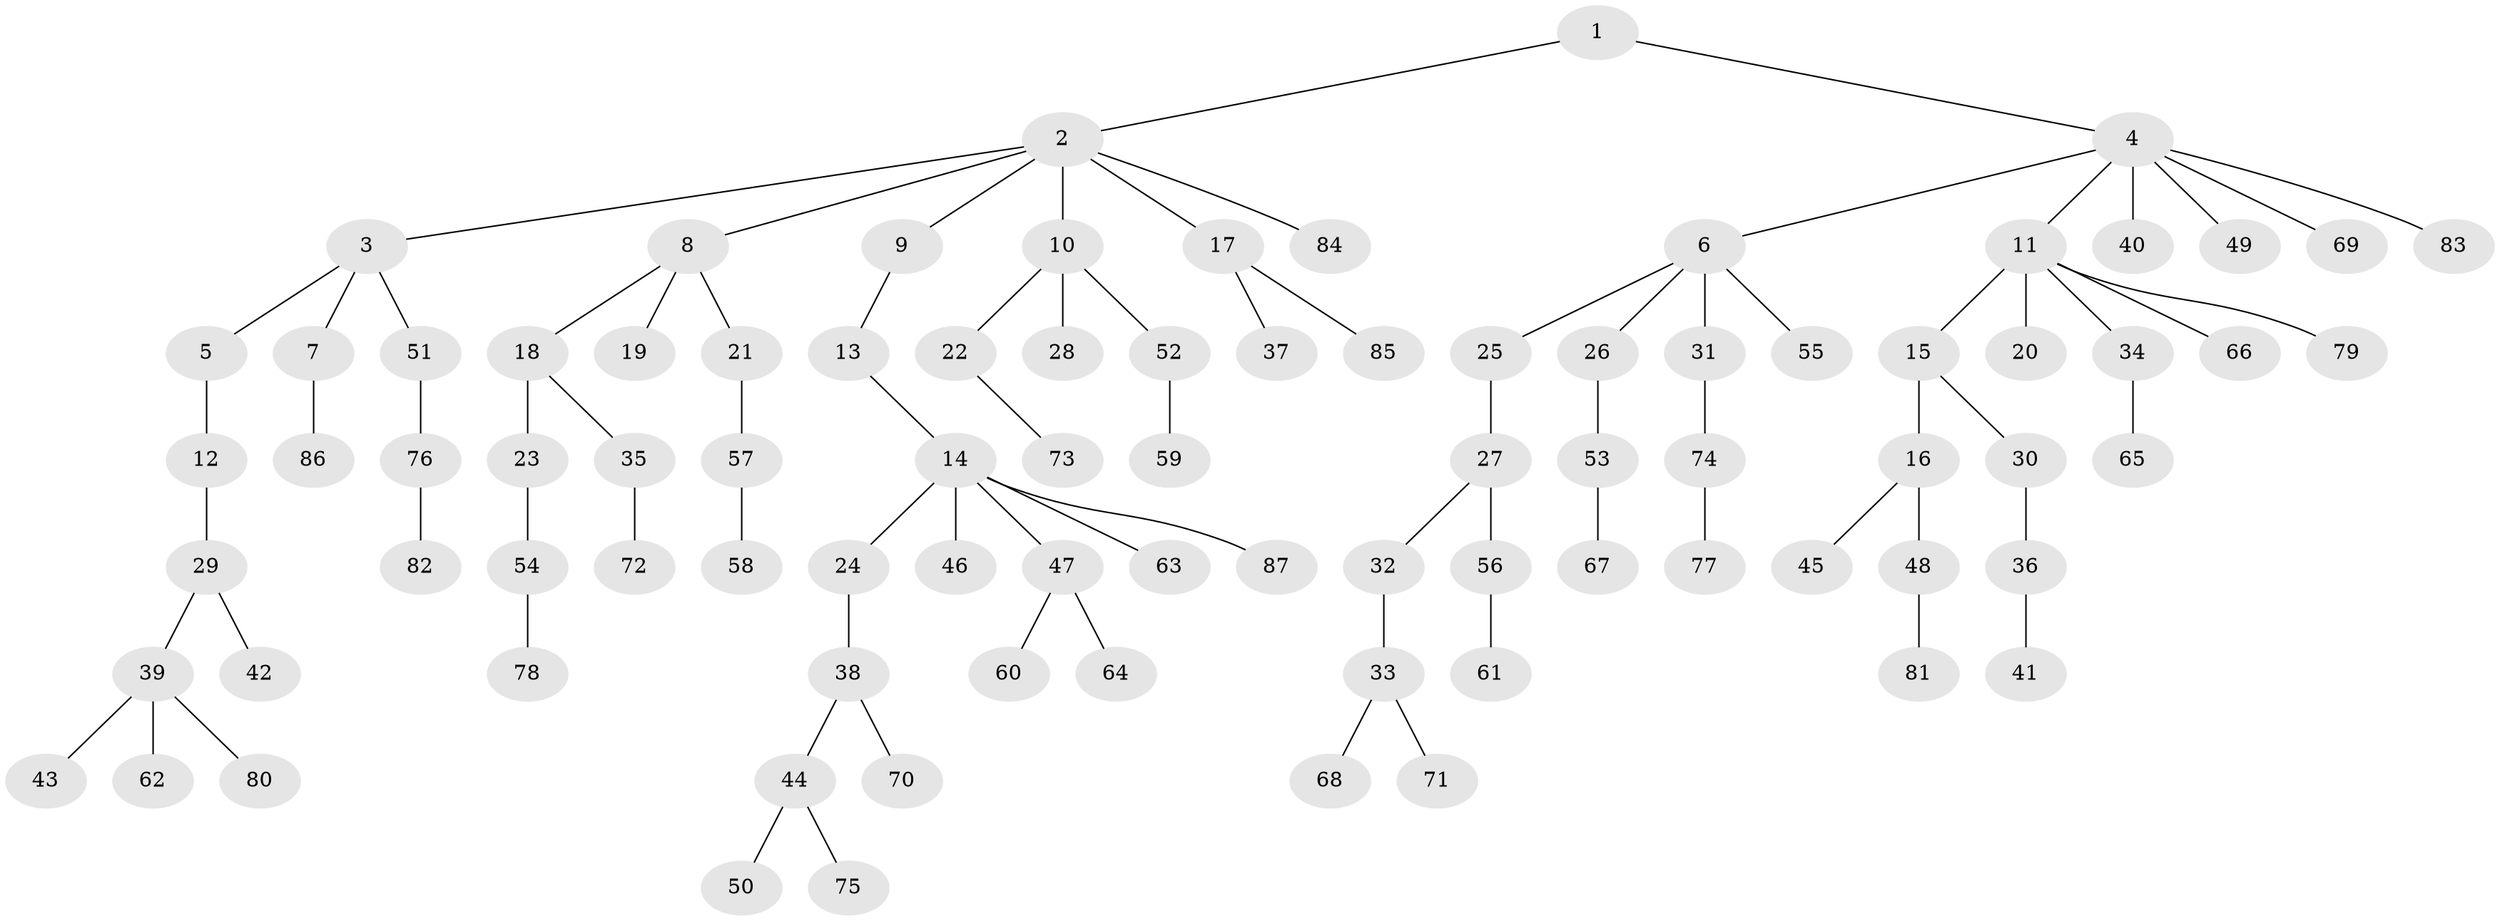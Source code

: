// Generated by graph-tools (version 1.1) at 2025/52/03/09/25 04:52:26]
// undirected, 87 vertices, 86 edges
graph export_dot {
graph [start="1"]
  node [color=gray90,style=filled];
  1;
  2;
  3;
  4;
  5;
  6;
  7;
  8;
  9;
  10;
  11;
  12;
  13;
  14;
  15;
  16;
  17;
  18;
  19;
  20;
  21;
  22;
  23;
  24;
  25;
  26;
  27;
  28;
  29;
  30;
  31;
  32;
  33;
  34;
  35;
  36;
  37;
  38;
  39;
  40;
  41;
  42;
  43;
  44;
  45;
  46;
  47;
  48;
  49;
  50;
  51;
  52;
  53;
  54;
  55;
  56;
  57;
  58;
  59;
  60;
  61;
  62;
  63;
  64;
  65;
  66;
  67;
  68;
  69;
  70;
  71;
  72;
  73;
  74;
  75;
  76;
  77;
  78;
  79;
  80;
  81;
  82;
  83;
  84;
  85;
  86;
  87;
  1 -- 2;
  1 -- 4;
  2 -- 3;
  2 -- 8;
  2 -- 9;
  2 -- 10;
  2 -- 17;
  2 -- 84;
  3 -- 5;
  3 -- 7;
  3 -- 51;
  4 -- 6;
  4 -- 11;
  4 -- 40;
  4 -- 49;
  4 -- 69;
  4 -- 83;
  5 -- 12;
  6 -- 25;
  6 -- 26;
  6 -- 31;
  6 -- 55;
  7 -- 86;
  8 -- 18;
  8 -- 19;
  8 -- 21;
  9 -- 13;
  10 -- 22;
  10 -- 28;
  10 -- 52;
  11 -- 15;
  11 -- 20;
  11 -- 34;
  11 -- 66;
  11 -- 79;
  12 -- 29;
  13 -- 14;
  14 -- 24;
  14 -- 46;
  14 -- 47;
  14 -- 63;
  14 -- 87;
  15 -- 16;
  15 -- 30;
  16 -- 45;
  16 -- 48;
  17 -- 37;
  17 -- 85;
  18 -- 23;
  18 -- 35;
  21 -- 57;
  22 -- 73;
  23 -- 54;
  24 -- 38;
  25 -- 27;
  26 -- 53;
  27 -- 32;
  27 -- 56;
  29 -- 39;
  29 -- 42;
  30 -- 36;
  31 -- 74;
  32 -- 33;
  33 -- 68;
  33 -- 71;
  34 -- 65;
  35 -- 72;
  36 -- 41;
  38 -- 44;
  38 -- 70;
  39 -- 43;
  39 -- 62;
  39 -- 80;
  44 -- 50;
  44 -- 75;
  47 -- 60;
  47 -- 64;
  48 -- 81;
  51 -- 76;
  52 -- 59;
  53 -- 67;
  54 -- 78;
  56 -- 61;
  57 -- 58;
  74 -- 77;
  76 -- 82;
}
